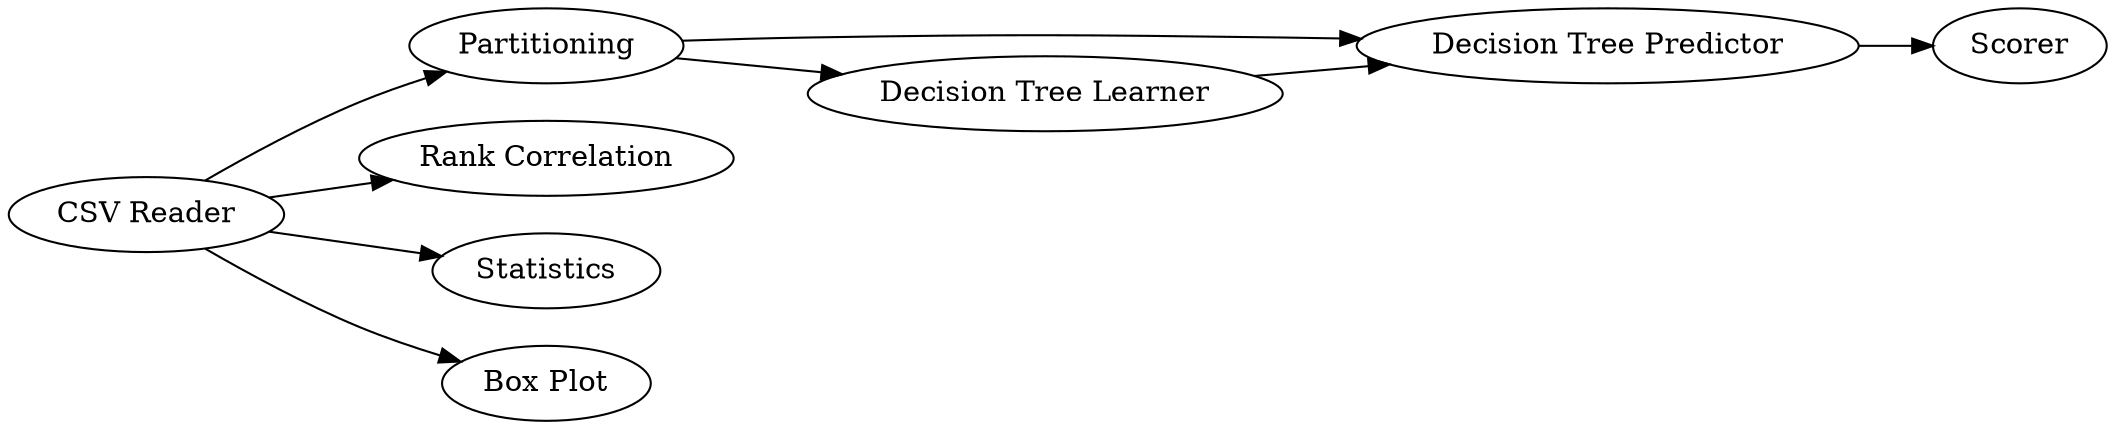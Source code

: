 digraph {
	6 -> 8
	7 -> 8
	1 -> 4
	8 -> 9
	1 -> 6
	1 -> 2
	6 -> 7
	1 -> 5
	5 [label="Box Plot"]
	1 [label="CSV Reader"]
	7 [label="Decision Tree Learner"]
	9 [label=Scorer]
	4 [label="Rank Correlation"]
	6 [label=Partitioning]
	8 [label="Decision Tree Predictor"]
	2 [label=Statistics]
	rankdir=LR
}
